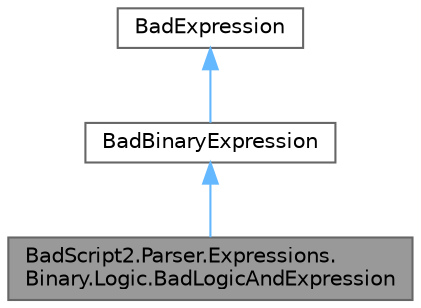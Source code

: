digraph "BadScript2.Parser.Expressions.Binary.Logic.BadLogicAndExpression"
{
 // LATEX_PDF_SIZE
  bgcolor="transparent";
  edge [fontname=Helvetica,fontsize=10,labelfontname=Helvetica,labelfontsize=10];
  node [fontname=Helvetica,fontsize=10,shape=box,height=0.2,width=0.4];
  Node1 [id="Node000001",label="BadScript2.Parser.Expressions.\lBinary.Logic.BadLogicAndExpression",height=0.2,width=0.4,color="gray40", fillcolor="grey60", style="filled", fontcolor="black",tooltip="Implements the Logic And Expression."];
  Node2 -> Node1 [id="edge1_Node000001_Node000002",dir="back",color="steelblue1",style="solid",tooltip=" "];
  Node2 [id="Node000002",label="BadBinaryExpression",height=0.2,width=0.4,color="gray40", fillcolor="white", style="filled",URL="$class_bad_script2_1_1_parser_1_1_expressions_1_1_binary_1_1_bad_binary_expression.html",tooltip="Base Implementation of all Binary Expressions."];
  Node3 -> Node2 [id="edge2_Node000002_Node000003",dir="back",color="steelblue1",style="solid",tooltip=" "];
  Node3 [id="Node000003",label="BadExpression",height=0.2,width=0.4,color="gray40", fillcolor="white", style="filled",URL="$class_bad_script2_1_1_parser_1_1_expressions_1_1_bad_expression.html",tooltip="Base Implementation for all Expressions used inside the Script."];
}
